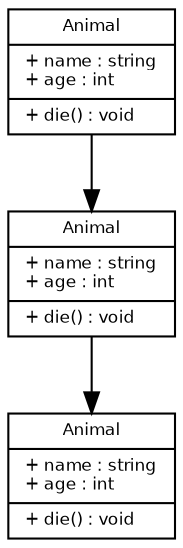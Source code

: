 digraph G {
        fontname = "Bitstream Vera Sans"
        fontsize = 8

        node [
                fontname = "Bitstream Vera Sans"
                fontsize = 8
                shape = "record"
        ]

        edge [
                fontname = "Bitstream Vera Sans"
                fontsize = 8
        ]

        neck [
                label = "{Animal|+ name : string\l+ age : int\l|+ die() : void\l}"
        ]
        gold [
                label = "{Animal|+ name : string\l+ age : int\l|+ die() : void\l}"
        ]
        boy [
                label = "{Animal|+ name : string\l+ age : int\l|+ die() : void\l}"
        ]

        neck -> boy -> gold
}
